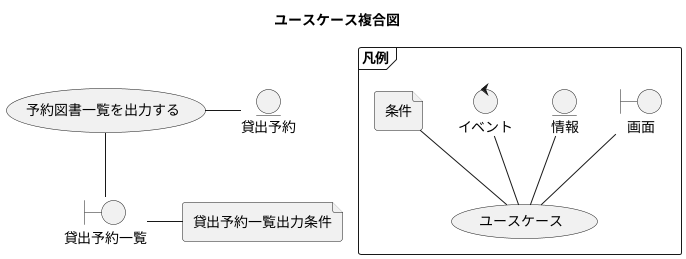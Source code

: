 @startuml


title ユースケース複合図

frame 凡例 {
  ' ユースケース
  usecase ユースケース
  ' 画面
  boundary 画面
  ' 情報
  entity 情報
  ' イベント
  control イベント
  ' 条件
  file 条件

  画面 -- ユースケース
  情報 -- ユースケース
  条件 -- ユースケース
  イベント -- ユースケース
}

usecase 予約図書一覧を出力する as OutputReservedBookList

entity 貸出予約 as ReserveBook
boundary 貸出予約一覧 as LendingReservationList
file 貸出予約一覧出力条件 as LendingReservationListOutputConditions

OutputReservedBookList -- LendingReservationList
LendingReservationList - LendingReservationListOutputConditions
OutputReservedBookList - ReserveBook

@enduml
